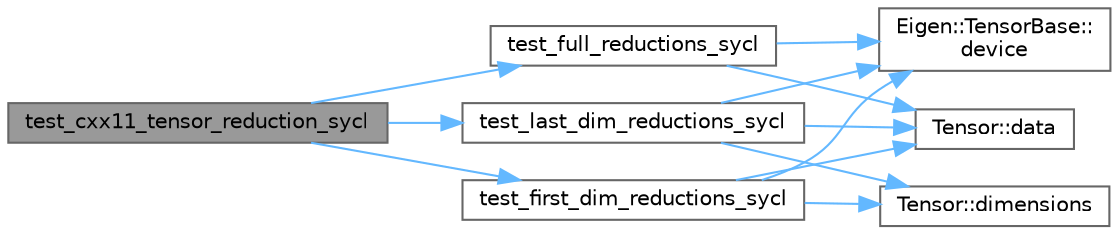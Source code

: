 digraph "test_cxx11_tensor_reduction_sycl"
{
 // LATEX_PDF_SIZE
  bgcolor="transparent";
  edge [fontname=Helvetica,fontsize=10,labelfontname=Helvetica,labelfontsize=10];
  node [fontname=Helvetica,fontsize=10,shape=box,height=0.2,width=0.4];
  rankdir="LR";
  Node1 [id="Node000001",label="test_cxx11_tensor_reduction_sycl",height=0.2,width=0.4,color="gray40", fillcolor="grey60", style="filled", fontcolor="black",tooltip=" "];
  Node1 -> Node2 [id="edge12_Node000001_Node000002",color="steelblue1",style="solid",tooltip=" "];
  Node2 [id="Node000002",label="test_first_dim_reductions_sycl",height=0.2,width=0.4,color="grey40", fillcolor="white", style="filled",URL="$cxx11__tensor__reduction__sycl_8cpp.html#a905ada33218e44220bac81bf7889b2e5",tooltip=" "];
  Node2 -> Node3 [id="edge13_Node000002_Node000003",color="steelblue1",style="solid",tooltip=" "];
  Node3 [id="Node000003",label="Tensor::data",height=0.2,width=0.4,color="grey40", fillcolor="white", style="filled",URL="$class_tensor.html#a85786e910919756b2aac8e785bd8fb95",tooltip=" "];
  Node2 -> Node4 [id="edge14_Node000002_Node000004",color="steelblue1",style="solid",tooltip=" "];
  Node4 [id="Node000004",label="Eigen::TensorBase::\ldevice",height=0.2,width=0.4,color="grey40", fillcolor="white", style="filled",URL="$class_eigen_1_1_tensor_base.html#ae682946a2b4c84e0a29bae9cb443e807",tooltip=" "];
  Node2 -> Node5 [id="edge15_Node000002_Node000005",color="steelblue1",style="solid",tooltip=" "];
  Node5 [id="Node000005",label="Tensor::dimensions",height=0.2,width=0.4,color="grey40", fillcolor="white", style="filled",URL="$class_tensor.html#afcdacf58c5ed7c2266a98a27008e183d",tooltip=" "];
  Node1 -> Node6 [id="edge16_Node000001_Node000006",color="steelblue1",style="solid",tooltip=" "];
  Node6 [id="Node000006",label="test_full_reductions_sycl",height=0.2,width=0.4,color="grey40", fillcolor="white", style="filled",URL="$cxx11__tensor__reduction__sycl_8cpp.html#a2078509f45e3f571484b9bf311097daf",tooltip=" "];
  Node6 -> Node3 [id="edge17_Node000006_Node000003",color="steelblue1",style="solid",tooltip=" "];
  Node6 -> Node4 [id="edge18_Node000006_Node000004",color="steelblue1",style="solid",tooltip=" "];
  Node1 -> Node7 [id="edge19_Node000001_Node000007",color="steelblue1",style="solid",tooltip=" "];
  Node7 [id="Node000007",label="test_last_dim_reductions_sycl",height=0.2,width=0.4,color="grey40", fillcolor="white", style="filled",URL="$cxx11__tensor__reduction__sycl_8cpp.html#a4ca17684a95a776c74ae4955c8d72209",tooltip=" "];
  Node7 -> Node3 [id="edge20_Node000007_Node000003",color="steelblue1",style="solid",tooltip=" "];
  Node7 -> Node4 [id="edge21_Node000007_Node000004",color="steelblue1",style="solid",tooltip=" "];
  Node7 -> Node5 [id="edge22_Node000007_Node000005",color="steelblue1",style="solid",tooltip=" "];
}
